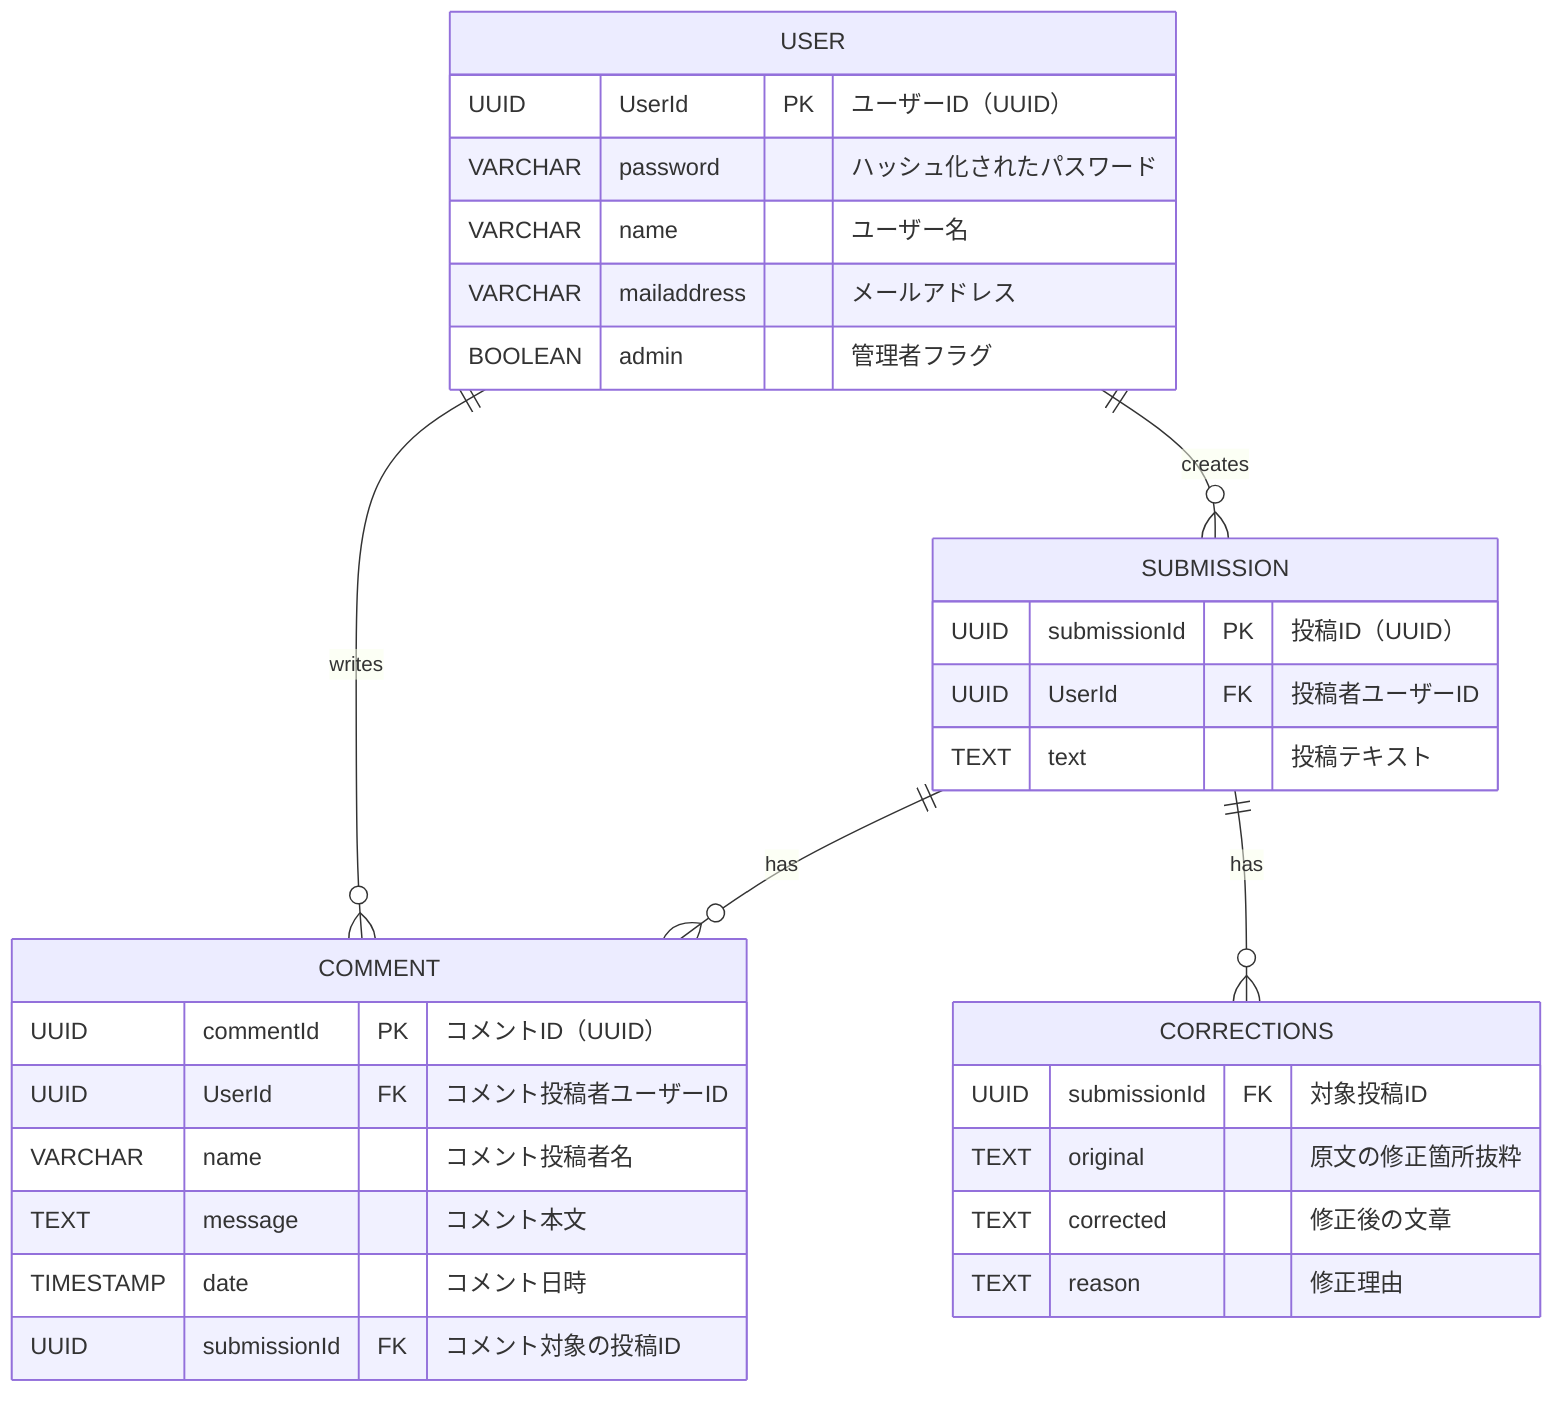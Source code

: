 erDiagram
    USER {
        UUID UserId PK "ユーザーID（UUID）"
        VARCHAR password "ハッシュ化されたパスワード"
        VARCHAR name "ユーザー名"
        VARCHAR mailaddress "メールアドレス"
        BOOLEAN admin "管理者フラグ"
    }
    COMMENT {
        UUID commentId PK "コメントID（UUID）"
        UUID UserId FK "コメント投稿者ユーザーID"
        VARCHAR name "コメント投稿者名"
        TEXT message "コメント本文"
        TIMESTAMP date "コメント日時"
        UUID submissionId FK "コメント対象の投稿ID"
    }
    SUBMISSION {
        UUID submissionId PK "投稿ID（UUID）"
        UUID UserId FK "投稿者ユーザーID"
        TEXT text "投稿テキスト"
    }
    CORRECTIONS {
        UUID submissionId FK "対象投稿ID"
        TEXT original "原文の修正箇所抜粋"
        TEXT corrected "修正後の文章"
        TEXT reason "修正理由"
    }

    USER ||--o{ COMMENT : "writes"
    USER ||--o{ SUBMISSION : "creates"
    SUBMISSION ||--o{ COMMENT : "has"
    SUBMISSION ||--o{ CORRECTIONS : "has"